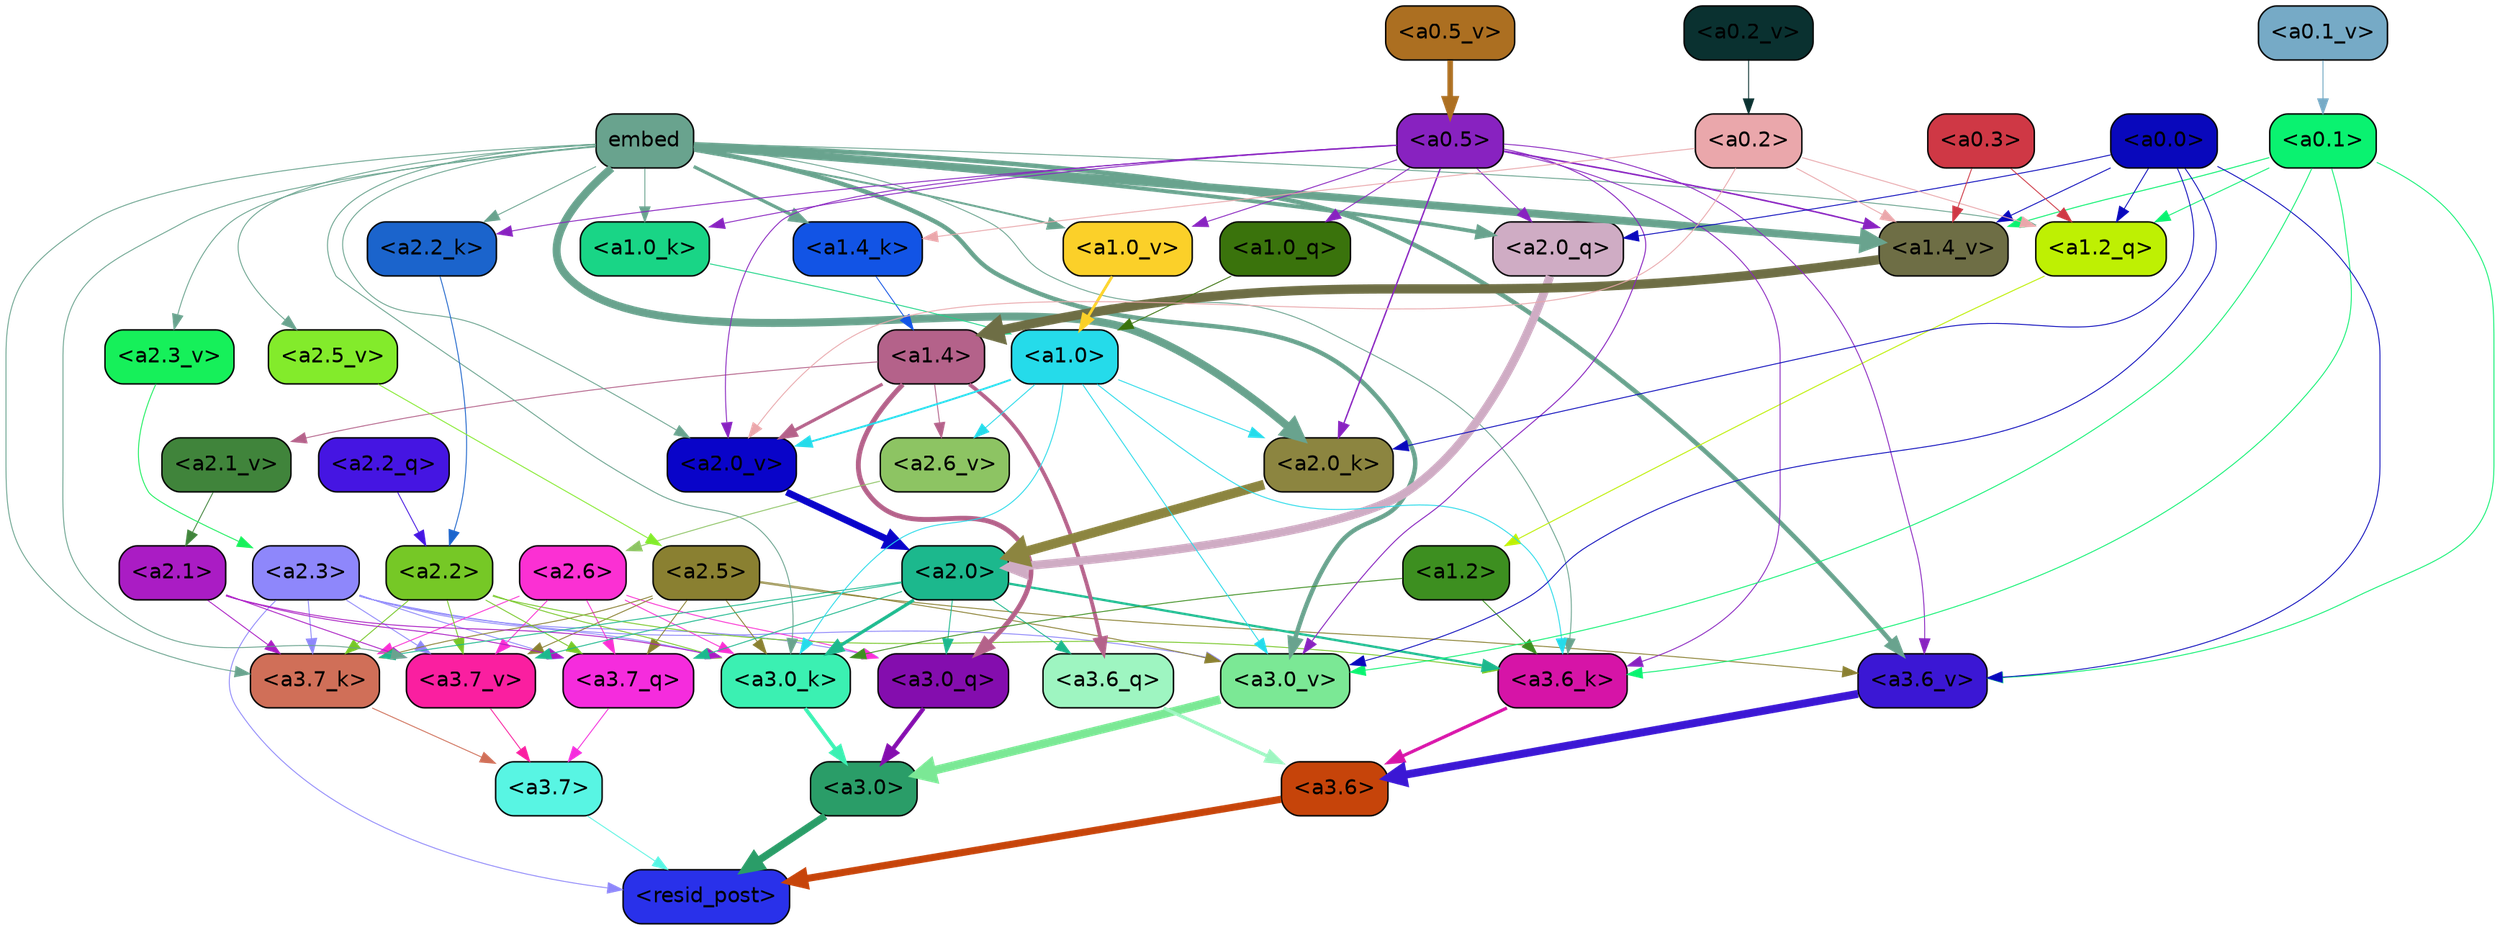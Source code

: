 strict digraph "" {
	graph [bgcolor=transparent,
		layout=dot,
		overlap=false,
		splines=true
	];
	"<a3.7>"	[color=black,
		fillcolor="#58f5e3",
		fontname=Helvetica,
		shape=box,
		style="filled, rounded"];
	"<resid_post>"	[color=black,
		fillcolor="#2931ea",
		fontname=Helvetica,
		shape=box,
		style="filled, rounded"];
	"<a3.7>" -> "<resid_post>"	[color="#58f5e3",
		penwidth=0.6];
	"<a3.6>"	[color=black,
		fillcolor="#c6440a",
		fontname=Helvetica,
		shape=box,
		style="filled, rounded"];
	"<a3.6>" -> "<resid_post>"	[color="#c6440a",
		penwidth=4.753257989883423];
	"<a3.0>"	[color=black,
		fillcolor="#2a9d68",
		fontname=Helvetica,
		shape=box,
		style="filled, rounded"];
	"<a3.0>" -> "<resid_post>"	[color="#2a9d68",
		penwidth=4.90053927898407];
	"<a2.3>"	[color=black,
		fillcolor="#8e87fb",
		fontname=Helvetica,
		shape=box,
		style="filled, rounded"];
	"<a2.3>" -> "<resid_post>"	[color="#8e87fb",
		penwidth=0.6];
	"<a3.7_q>"	[color=black,
		fillcolor="#f52cdd",
		fontname=Helvetica,
		shape=box,
		style="filled, rounded"];
	"<a2.3>" -> "<a3.7_q>"	[color="#8e87fb",
		penwidth=0.6];
	"<a3.0_q>"	[color=black,
		fillcolor="#840dae",
		fontname=Helvetica,
		shape=box,
		style="filled, rounded"];
	"<a2.3>" -> "<a3.0_q>"	[color="#8e87fb",
		penwidth=0.6];
	"<a3.7_k>"	[color=black,
		fillcolor="#d06f58",
		fontname=Helvetica,
		shape=box,
		style="filled, rounded"];
	"<a2.3>" -> "<a3.7_k>"	[color="#8e87fb",
		penwidth=0.6];
	"<a3.0_k>"	[color=black,
		fillcolor="#3bf0b2",
		fontname=Helvetica,
		shape=box,
		style="filled, rounded"];
	"<a2.3>" -> "<a3.0_k>"	[color="#8e87fb",
		penwidth=0.6];
	"<a3.7_v>"	[color=black,
		fillcolor="#fa1fa0",
		fontname=Helvetica,
		shape=box,
		style="filled, rounded"];
	"<a2.3>" -> "<a3.7_v>"	[color="#8e87fb",
		penwidth=0.6];
	"<a3.0_v>"	[color=black,
		fillcolor="#7be895",
		fontname=Helvetica,
		shape=box,
		style="filled, rounded"];
	"<a2.3>" -> "<a3.0_v>"	[color="#8e87fb",
		penwidth=0.6];
	"<a3.7_q>" -> "<a3.7>"	[color="#f52cdd",
		penwidth=0.6];
	"<a3.6_q>"	[color=black,
		fillcolor="#9ef5c1",
		fontname=Helvetica,
		shape=box,
		style="filled, rounded"];
	"<a3.6_q>" -> "<a3.6>"	[color="#9ef5c1",
		penwidth=2.160832464694977];
	"<a3.0_q>" -> "<a3.0>"	[color="#840dae",
		penwidth=2.870753765106201];
	"<a3.7_k>" -> "<a3.7>"	[color="#d06f58",
		penwidth=0.6];
	"<a3.6_k>"	[color=black,
		fillcolor="#d614a7",
		fontname=Helvetica,
		shape=box,
		style="filled, rounded"];
	"<a3.6_k>" -> "<a3.6>"	[color="#d614a7",
		penwidth=2.13908451795578];
	"<a3.0_k>" -> "<a3.0>"	[color="#3bf0b2",
		penwidth=2.520303964614868];
	"<a3.7_v>" -> "<a3.7>"	[color="#fa1fa0",
		penwidth=0.6];
	"<a3.6_v>"	[color=black,
		fillcolor="#3b17d4",
		fontname=Helvetica,
		shape=box,
		style="filled, rounded"];
	"<a3.6_v>" -> "<a3.6>"	[color="#3b17d4",
		penwidth=5.297133803367615];
	"<a3.0_v>" -> "<a3.0>"	[color="#7be895",
		penwidth=5.680712580680847];
	"<a2.6>"	[color=black,
		fillcolor="#fb30d3",
		fontname=Helvetica,
		shape=box,
		style="filled, rounded"];
	"<a2.6>" -> "<a3.7_q>"	[color="#fb30d3",
		penwidth=0.6];
	"<a2.6>" -> "<a3.0_q>"	[color="#fb30d3",
		penwidth=0.6];
	"<a2.6>" -> "<a3.7_k>"	[color="#fb30d3",
		penwidth=0.6];
	"<a2.6>" -> "<a3.0_k>"	[color="#fb30d3",
		penwidth=0.6];
	"<a2.6>" -> "<a3.7_v>"	[color="#fb30d3",
		penwidth=0.6];
	"<a2.5>"	[color=black,
		fillcolor="#8a8031",
		fontname=Helvetica,
		shape=box,
		style="filled, rounded"];
	"<a2.5>" -> "<a3.7_q>"	[color="#8a8031",
		penwidth=0.6];
	"<a2.5>" -> "<a3.7_k>"	[color="#8a8031",
		penwidth=0.6];
	"<a2.5>" -> "<a3.0_k>"	[color="#8a8031",
		penwidth=0.6];
	"<a2.5>" -> "<a3.7_v>"	[color="#8a8031",
		penwidth=0.6];
	"<a2.5>" -> "<a3.6_v>"	[color="#8a8031",
		penwidth=0.6];
	"<a2.5>" -> "<a3.0_v>"	[color="#8a8031",
		penwidth=0.6];
	"<a2.2>"	[color=black,
		fillcolor="#76c826",
		fontname=Helvetica,
		shape=box,
		style="filled, rounded"];
	"<a2.2>" -> "<a3.7_q>"	[color="#76c826",
		penwidth=0.6];
	"<a2.2>" -> "<a3.7_k>"	[color="#76c826",
		penwidth=0.6];
	"<a2.2>" -> "<a3.6_k>"	[color="#76c826",
		penwidth=0.6];
	"<a2.2>" -> "<a3.0_k>"	[color="#76c826",
		penwidth=0.6];
	"<a2.2>" -> "<a3.7_v>"	[color="#76c826",
		penwidth=0.6];
	"<a2.1>"	[color=black,
		fillcolor="#aa1cc4",
		fontname=Helvetica,
		shape=box,
		style="filled, rounded"];
	"<a2.1>" -> "<a3.7_q>"	[color="#aa1cc4",
		penwidth=0.6];
	"<a2.1>" -> "<a3.7_k>"	[color="#aa1cc4",
		penwidth=0.6];
	"<a2.1>" -> "<a3.0_k>"	[color="#aa1cc4",
		penwidth=0.6];
	"<a2.1>" -> "<a3.7_v>"	[color="#aa1cc4",
		penwidth=0.6];
	"<a2.0>"	[color=black,
		fillcolor="#1cb88d",
		fontname=Helvetica,
		shape=box,
		style="filled, rounded"];
	"<a2.0>" -> "<a3.7_q>"	[color="#1cb88d",
		penwidth=0.6];
	"<a2.0>" -> "<a3.6_q>"	[color="#1cb88d",
		penwidth=0.6];
	"<a2.0>" -> "<a3.0_q>"	[color="#1cb88d",
		penwidth=0.6];
	"<a2.0>" -> "<a3.7_k>"	[color="#1cb88d",
		penwidth=0.6];
	"<a2.0>" -> "<a3.6_k>"	[color="#1cb88d",
		penwidth=1.5348684191703796];
	"<a2.0>" -> "<a3.0_k>"	[color="#1cb88d",
		penwidth=2.172017753124237];
	"<a2.0>" -> "<a3.7_v>"	[color="#1cb88d",
		penwidth=0.6];
	"<a1.4>"	[color=black,
		fillcolor="#b4628a",
		fontname=Helvetica,
		shape=box,
		style="filled, rounded"];
	"<a1.4>" -> "<a3.6_q>"	[color="#b4628a",
		penwidth=2.532623291015625];
	"<a1.4>" -> "<a3.0_q>"	[color="#b4628a",
		penwidth=3.2595192790031433];
	"<a2.6_v>"	[color=black,
		fillcolor="#8dc463",
		fontname=Helvetica,
		shape=box,
		style="filled, rounded"];
	"<a1.4>" -> "<a2.6_v>"	[color="#b4628a",
		penwidth=0.6];
	"<a2.1_v>"	[color=black,
		fillcolor="#40843b",
		fontname=Helvetica,
		shape=box,
		style="filled, rounded"];
	"<a1.4>" -> "<a2.1_v>"	[color="#b4628a",
		penwidth=0.6];
	"<a2.0_v>"	[color=black,
		fillcolor="#0904c9",
		fontname=Helvetica,
		shape=box,
		style="filled, rounded"];
	"<a1.4>" -> "<a2.0_v>"	[color="#b4628a",
		penwidth=2.1199009865522385];
	embed	[color=black,
		fillcolor="#69a38e",
		fontname=Helvetica,
		shape=box,
		style="filled, rounded"];
	embed -> "<a3.7_k>"	[color="#69a38e",
		penwidth=0.6];
	embed -> "<a3.6_k>"	[color="#69a38e",
		penwidth=0.6];
	embed -> "<a3.0_k>"	[color="#69a38e",
		penwidth=0.6117386221885681];
	embed -> "<a3.7_v>"	[color="#69a38e",
		penwidth=0.6];
	embed -> "<a3.6_v>"	[color="#69a38e",
		penwidth=3.0186105966567993];
	embed -> "<a3.0_v>"	[color="#69a38e",
		penwidth=2.969020187854767];
	"<a2.0_q>"	[color=black,
		fillcolor="#cfacc4",
		fontname=Helvetica,
		shape=box,
		style="filled, rounded"];
	embed -> "<a2.0_q>"	[color="#69a38e",
		penwidth=2.5791755318641663];
	"<a2.2_k>"	[color=black,
		fillcolor="#1b64cc",
		fontname=Helvetica,
		shape=box,
		style="filled, rounded"];
	embed -> "<a2.2_k>"	[color="#69a38e",
		penwidth=0.6];
	"<a2.0_k>"	[color=black,
		fillcolor="#8c8540",
		fontname=Helvetica,
		shape=box,
		style="filled, rounded"];
	embed -> "<a2.0_k>"	[color="#69a38e",
		penwidth=5.307481050491333];
	"<a2.5_v>"	[color=black,
		fillcolor="#83eb2b",
		fontname=Helvetica,
		shape=box,
		style="filled, rounded"];
	embed -> "<a2.5_v>"	[color="#69a38e",
		penwidth=0.6];
	"<a2.3_v>"	[color=black,
		fillcolor="#16f05a",
		fontname=Helvetica,
		shape=box,
		style="filled, rounded"];
	embed -> "<a2.3_v>"	[color="#69a38e",
		penwidth=0.6];
	embed -> "<a2.0_v>"	[color="#69a38e",
		penwidth=0.6];
	"<a1.2_q>"	[color=black,
		fillcolor="#bef003",
		fontname=Helvetica,
		shape=box,
		style="filled, rounded"];
	embed -> "<a1.2_q>"	[color="#69a38e",
		penwidth=0.6];
	"<a1.4_k>"	[color=black,
		fillcolor="#1254e5",
		fontname=Helvetica,
		shape=box,
		style="filled, rounded"];
	embed -> "<a1.4_k>"	[color="#69a38e",
		penwidth=2.1839776039123535];
	"<a1.0_k>"	[color=black,
		fillcolor="#19d586",
		fontname=Helvetica,
		shape=box,
		style="filled, rounded"];
	embed -> "<a1.0_k>"	[color="#69a38e",
		penwidth=0.6];
	"<a1.4_v>"	[color=black,
		fillcolor="#6e6e45",
		fontname=Helvetica,
		shape=box,
		style="filled, rounded"];
	embed -> "<a1.4_v>"	[color="#69a38e",
		penwidth=5.2540810108184814];
	"<a1.0_v>"	[color=black,
		fillcolor="#fbd029",
		fontname=Helvetica,
		shape=box,
		style="filled, rounded"];
	embed -> "<a1.0_v>"	[color="#69a38e",
		penwidth=1.3048751950263977];
	"<a1.2>"	[color=black,
		fillcolor="#3d8f20",
		fontname=Helvetica,
		shape=box,
		style="filled, rounded"];
	"<a1.2>" -> "<a3.6_k>"	[color="#3d8f20",
		penwidth=0.6];
	"<a1.2>" -> "<a3.0_k>"	[color="#3d8f20",
		penwidth=0.6];
	"<a1.0>"	[color=black,
		fillcolor="#25dbea",
		fontname=Helvetica,
		shape=box,
		style="filled, rounded"];
	"<a1.0>" -> "<a3.6_k>"	[color="#25dbea",
		penwidth=0.6];
	"<a1.0>" -> "<a3.0_k>"	[color="#25dbea",
		penwidth=0.6];
	"<a1.0>" -> "<a3.0_v>"	[color="#25dbea",
		penwidth=0.6];
	"<a1.0>" -> "<a2.0_k>"	[color="#25dbea",
		penwidth=0.6];
	"<a1.0>" -> "<a2.6_v>"	[color="#25dbea",
		penwidth=0.6];
	"<a1.0>" -> "<a2.0_v>"	[color="#25dbea",
		penwidth=1.237271785736084];
	"<a0.5>"	[color=black,
		fillcolor="#8822c0",
		fontname=Helvetica,
		shape=box,
		style="filled, rounded"];
	"<a0.5>" -> "<a3.6_k>"	[color="#8822c0",
		penwidth=0.6];
	"<a0.5>" -> "<a3.6_v>"	[color="#8822c0",
		penwidth=0.6];
	"<a0.5>" -> "<a3.0_v>"	[color="#8822c0",
		penwidth=0.6409564018249512];
	"<a0.5>" -> "<a2.0_q>"	[color="#8822c0",
		penwidth=0.6];
	"<a0.5>" -> "<a2.2_k>"	[color="#8822c0",
		penwidth=0.6];
	"<a0.5>" -> "<a2.0_k>"	[color="#8822c0",
		penwidth=0.9355769157409668];
	"<a0.5>" -> "<a2.0_v>"	[color="#8822c0",
		penwidth=0.6];
	"<a1.0_q>"	[color=black,
		fillcolor="#3a730c",
		fontname=Helvetica,
		shape=box,
		style="filled, rounded"];
	"<a0.5>" -> "<a1.0_q>"	[color="#8822c0",
		penwidth=0.6];
	"<a0.5>" -> "<a1.0_k>"	[color="#8822c0",
		penwidth=0.6];
	"<a0.5>" -> "<a1.4_v>"	[color="#8822c0",
		penwidth=1.016412615776062];
	"<a0.5>" -> "<a1.0_v>"	[color="#8822c0",
		penwidth=0.6];
	"<a0.1>"	[color=black,
		fillcolor="#0af270",
		fontname=Helvetica,
		shape=box,
		style="filled, rounded"];
	"<a0.1>" -> "<a3.6_k>"	[color="#0af270",
		penwidth=0.6];
	"<a0.1>" -> "<a3.6_v>"	[color="#0af270",
		penwidth=0.6];
	"<a0.1>" -> "<a3.0_v>"	[color="#0af270",
		penwidth=0.6];
	"<a0.1>" -> "<a1.2_q>"	[color="#0af270",
		penwidth=0.6];
	"<a0.1>" -> "<a1.4_v>"	[color="#0af270",
		penwidth=0.6440334320068359];
	"<a0.0>"	[color=black,
		fillcolor="#0908bc",
		fontname=Helvetica,
		shape=box,
		style="filled, rounded"];
	"<a0.0>" -> "<a3.6_v>"	[color="#0908bc",
		penwidth=0.6];
	"<a0.0>" -> "<a3.0_v>"	[color="#0908bc",
		penwidth=0.6];
	"<a0.0>" -> "<a2.0_q>"	[color="#0908bc",
		penwidth=0.6];
	"<a0.0>" -> "<a2.0_k>"	[color="#0908bc",
		penwidth=0.6];
	"<a0.0>" -> "<a1.2_q>"	[color="#0908bc",
		penwidth=0.6];
	"<a0.0>" -> "<a1.4_v>"	[color="#0908bc",
		penwidth=0.6];
	"<a2.2_q>"	[color=black,
		fillcolor="#4515e2",
		fontname=Helvetica,
		shape=box,
		style="filled, rounded"];
	"<a2.2_q>" -> "<a2.2>"	[color="#4515e2",
		penwidth=0.6];
	"<a2.0_q>" -> "<a2.0>"	[color="#cfacc4",
		penwidth=5.682948350906372];
	"<a2.2_k>" -> "<a2.2>"	[color="#1b64cc",
		penwidth=0.6];
	"<a2.0_k>" -> "<a2.0>"	[color="#8c8540",
		penwidth=6.450693130493164];
	"<a2.6_v>" -> "<a2.6>"	[color="#8dc463",
		penwidth=0.6];
	"<a2.5_v>" -> "<a2.5>"	[color="#83eb2b",
		penwidth=0.6];
	"<a2.3_v>" -> "<a2.3>"	[color="#16f05a",
		penwidth=0.6];
	"<a2.1_v>" -> "<a2.1>"	[color="#40843b",
		penwidth=0.6];
	"<a2.0_v>" -> "<a2.0>"	[color="#0904c9",
		penwidth=4.592647075653076];
	"<a0.2>"	[color=black,
		fillcolor="#eaa7ab",
		fontname=Helvetica,
		shape=box,
		style="filled, rounded"];
	"<a0.2>" -> "<a2.0_v>"	[color="#eaa7ab",
		penwidth=0.6];
	"<a0.2>" -> "<a1.2_q>"	[color="#eaa7ab",
		penwidth=0.6];
	"<a0.2>" -> "<a1.4_k>"	[color="#eaa7ab",
		penwidth=0.6];
	"<a0.2>" -> "<a1.4_v>"	[color="#eaa7ab",
		penwidth=0.6];
	"<a1.2_q>" -> "<a1.2>"	[color="#bef003",
		penwidth=0.6323684453964233];
	"<a1.0_q>" -> "<a1.0>"	[color="#3a730c",
		penwidth=0.6];
	"<a1.4_k>" -> "<a1.4>"	[color="#1254e5",
		penwidth=0.6];
	"<a1.0_k>" -> "<a1.0>"	[color="#19d586",
		penwidth=0.6];
	"<a1.4_v>" -> "<a1.4>"	[color="#6e6e45",
		penwidth=6.149721145629883];
	"<a1.0_v>" -> "<a1.0>"	[color="#fbd029",
		penwidth=1.874430701136589];
	"<a0.3>"	[color=black,
		fillcolor="#cf3845",
		fontname=Helvetica,
		shape=box,
		style="filled, rounded"];
	"<a0.3>" -> "<a1.2_q>"	[color="#cf3845",
		penwidth=0.6];
	"<a0.3>" -> "<a1.4_v>"	[color="#cf3845",
		penwidth=0.6];
	"<a0.5_v>"	[color=black,
		fillcolor="#ac6f21",
		fontname=Helvetica,
		shape=box,
		style="filled, rounded"];
	"<a0.5_v>" -> "<a0.5>"	[color="#ac6f21",
		penwidth=3.717004656791687];
	"<a0.2_v>"	[color=black,
		fillcolor="#0a3130",
		fontname=Helvetica,
		shape=box,
		style="filled, rounded"];
	"<a0.2_v>" -> "<a0.2>"	[color="#0a3130",
		penwidth=0.6];
	"<a0.1_v>"	[color=black,
		fillcolor="#76aac6",
		fontname=Helvetica,
		shape=box,
		style="filled, rounded"];
	"<a0.1_v>" -> "<a0.1>"	[color="#76aac6",
		penwidth=0.6493067741394043];
}
